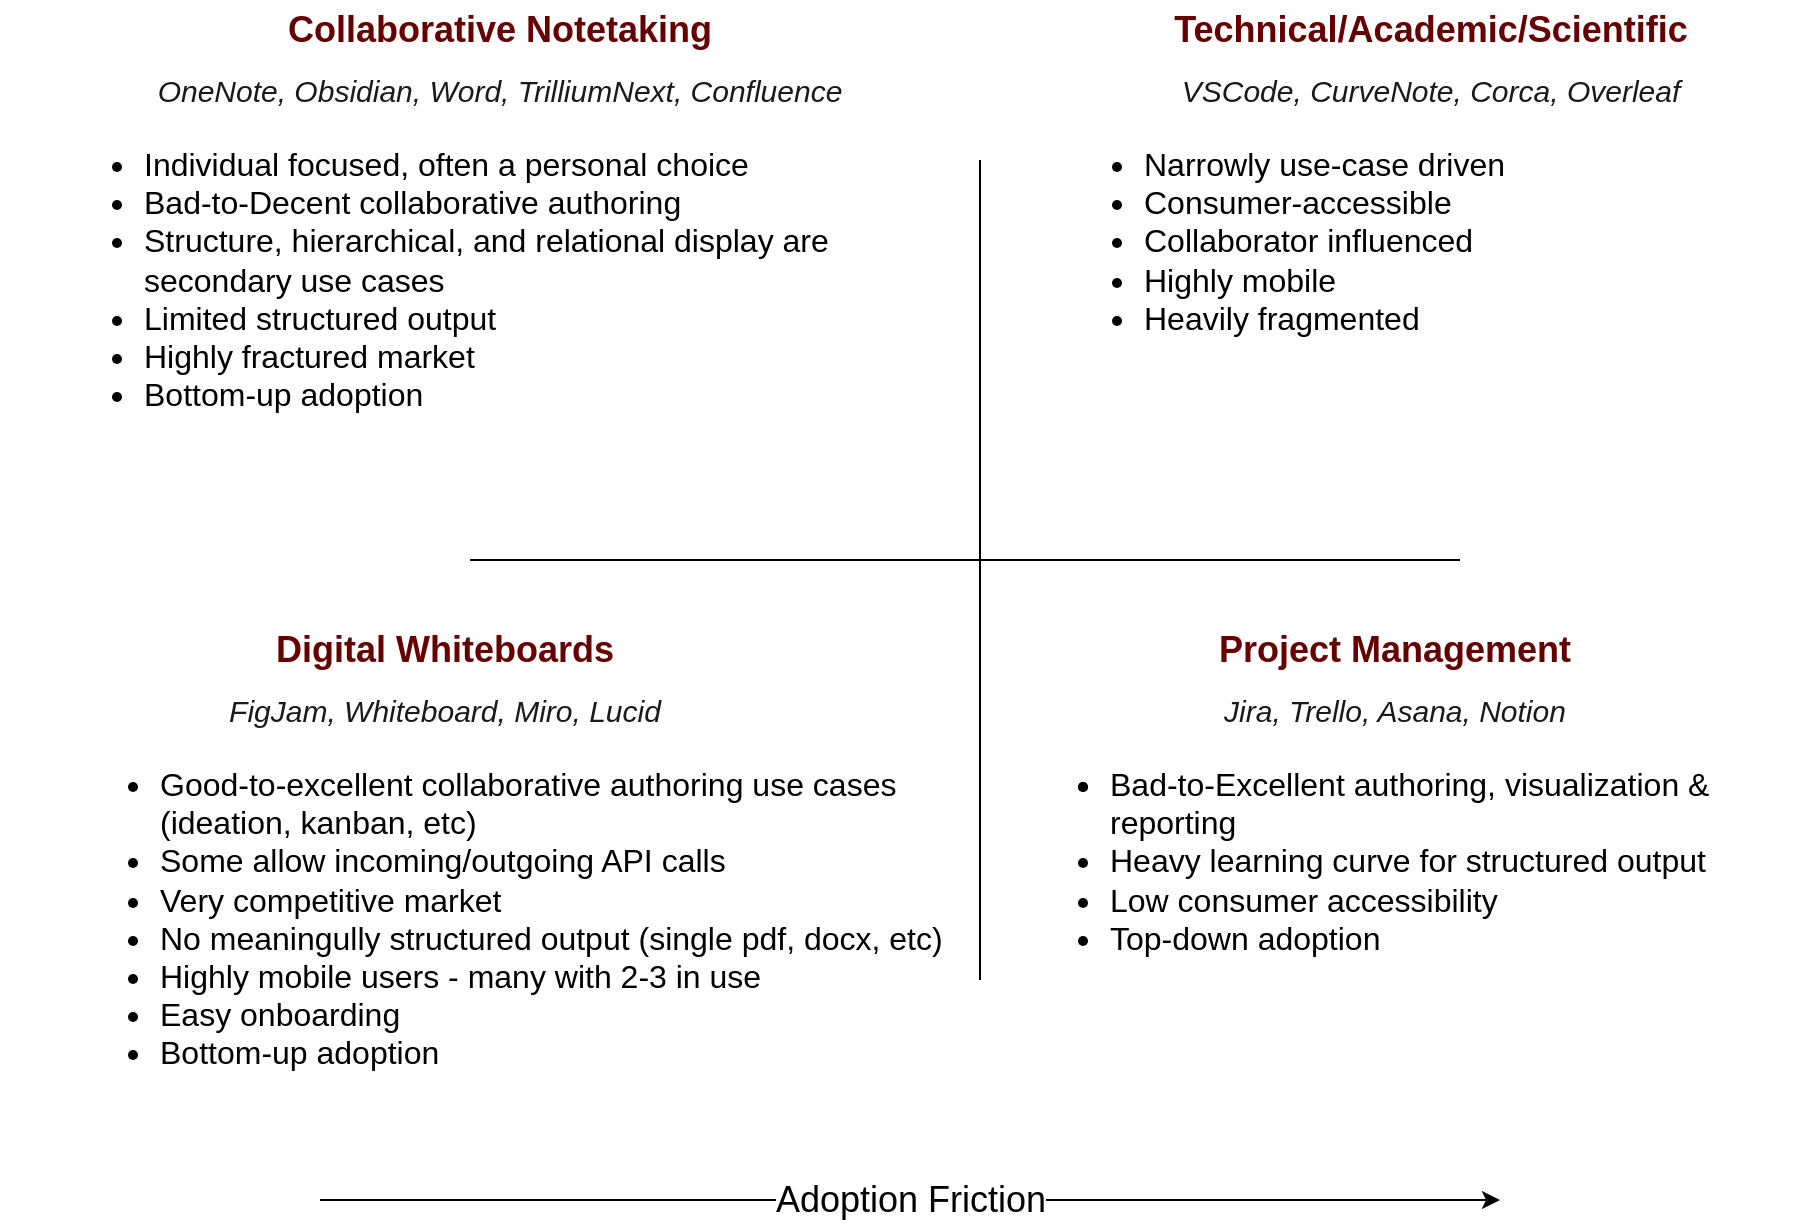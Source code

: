 <mxfile>
    <diagram id="eNEz6VXK-O0R082OuyOM" name="Page-1">
        <mxGraphModel dx="1130" dy="1530" grid="1" gridSize="10" guides="1" tooltips="1" connect="1" arrows="1" fold="1" page="1" pageScale="1" pageWidth="850" pageHeight="1100" math="0" shadow="0">
            <root>
                <mxCell id="0"/>
                <mxCell id="1" parent="0"/>
                <mxCell id="25" value="" style="endArrow=none;html=1;" parent="1" edge="1">
                    <mxGeometry width="50" height="50" relative="1" as="geometry">
                        <mxPoint x="920" y="620" as="sourcePoint"/>
                        <mxPoint x="425" y="620" as="targetPoint"/>
                    </mxGeometry>
                </mxCell>
                <mxCell id="26" value="" style="endArrow=none;html=1;" parent="1" edge="1">
                    <mxGeometry width="50" height="50" relative="1" as="geometry">
                        <mxPoint x="680" y="830" as="sourcePoint"/>
                        <mxPoint x="680" y="420" as="targetPoint"/>
                    </mxGeometry>
                </mxCell>
                <mxCell id="27" value="" style="group" parent="1" vertex="1" connectable="0">
                    <mxGeometry x="190" y="640" width="490" height="260" as="geometry"/>
                </mxCell>
                <mxCell id="10" value="" style="html=1;fillColor=none;strokeColor=none;shadow=0;fontSize=21;fontColor=#FFFFFF;align=center;fontStyle=0;whiteSpace=wrap;rounded=0;verticalAlign=top;" parent="27" vertex="1">
                    <mxGeometry width="445" height="260" as="geometry"/>
                </mxCell>
                <mxCell id="11" value="FigJam, Whiteboard, Miro, Lucid" style="text;html=1;align=center;verticalAlign=middle;whiteSpace=wrap;rounded=0;fontColor=#1A1A1A;fontSize=15;fontStyle=2" parent="27" vertex="1">
                    <mxGeometry x="45" y="40" width="355" height="30" as="geometry"/>
                </mxCell>
                <mxCell id="12" value="&lt;font style=&quot;color: rgb(102, 0, 0);&quot;&gt;Digital Whiteboards&lt;/font&gt;" style="text;html=1;align=center;verticalAlign=middle;whiteSpace=wrap;rounded=0;fontColor=light-dark(#000000,#660000);fontSize=18;fontStyle=1" parent="27" vertex="1">
                    <mxGeometry x="45" y="10" width="355" height="30" as="geometry"/>
                </mxCell>
                <mxCell id="15" value="&lt;div&gt;&lt;ul&gt;&lt;li&gt;&lt;font color=&quot;#000000&quot;&gt;Good-to-excellent collaborative authoring use cases (ideation, kanban, etc)&lt;/font&gt;&lt;/li&gt;&lt;li&gt;&lt;font color=&quot;#000000&quot;&gt;Some allow incoming/outgoing API calls&lt;/font&gt;&lt;/li&gt;&lt;li&gt;&lt;font color=&quot;#000000&quot;&gt;Very competitive market&lt;/font&gt;&lt;/li&gt;&lt;li&gt;&lt;font color=&quot;#000000&quot;&gt;No meaningully structured output (single pdf, docx, etc)&lt;/font&gt;&lt;/li&gt;&lt;li&gt;&lt;font color=&quot;#000000&quot;&gt;Highly mobile users - many with 2-3 in use&lt;/font&gt;&lt;/li&gt;&lt;li&gt;&lt;font color=&quot;#000000&quot;&gt;Easy onboarding&lt;/font&gt;&lt;/li&gt;&lt;li&gt;&lt;font color=&quot;#000000&quot;&gt;Bottom-up adoption&lt;/font&gt;&lt;/li&gt;&lt;/ul&gt;&lt;/div&gt;" style="text;html=1;align=left;verticalAlign=top;whiteSpace=wrap;rounded=0;fontSize=16;" parent="27" vertex="1">
                    <mxGeometry x="37.5" y="60" width="452.5" height="170" as="geometry"/>
                </mxCell>
                <mxCell id="28" value="" style="group" parent="1" vertex="1" connectable="0">
                    <mxGeometry x="720" y="340" width="370" height="220" as="geometry"/>
                </mxCell>
                <mxCell id="22" value="VSCode, CurveNote, Corca, Overleaf" style="text;html=1;align=center;verticalAlign=middle;whiteSpace=wrap;rounded=0;fontColor=#1A1A1A;fontSize=15;fontStyle=2" parent="28" vertex="1">
                    <mxGeometry x="7.5" y="30" width="355" height="30" as="geometry"/>
                </mxCell>
                <mxCell id="23" value="&lt;font style=&quot;color: rgb(102, 0, 0);&quot;&gt;Technical/Academic/Scientific&lt;/font&gt;" style="text;html=1;align=center;verticalAlign=middle;whiteSpace=wrap;rounded=0;fontColor=light-dark(#000000,#660000);fontSize=18;fontStyle=1" parent="28" vertex="1">
                    <mxGeometry x="7.5" width="355" height="30" as="geometry"/>
                </mxCell>
                <mxCell id="24" value="&lt;ul&gt;&lt;li&gt;&lt;span style=&quot;background-color: transparent;&quot;&gt;Narrowly use-case driven&lt;/span&gt;&lt;/li&gt;&lt;li&gt;Consumer-accessible&lt;/li&gt;&lt;li&gt;Collaborator influenced&lt;/li&gt;&lt;li&gt;Highly mobile&lt;/li&gt;&lt;li&gt;Heavily fragmented&lt;/li&gt;&lt;/ul&gt;" style="text;html=1;align=left;verticalAlign=top;whiteSpace=wrap;rounded=0;fontSize=16;" parent="28" vertex="1">
                    <mxGeometry y="50" width="370" height="170" as="geometry"/>
                </mxCell>
                <mxCell id="29" value="" style="group" parent="1" vertex="1" connectable="0">
                    <mxGeometry x="702.5" y="650" width="370" height="220" as="geometry"/>
                </mxCell>
                <mxCell id="19" value="Jira, Trello, Asana, Notion" style="text;html=1;align=center;verticalAlign=middle;whiteSpace=wrap;rounded=0;fontColor=#1A1A1A;fontSize=15;fontStyle=2" parent="29" vertex="1">
                    <mxGeometry x="7.5" y="30" width="355" height="30" as="geometry"/>
                </mxCell>
                <mxCell id="20" value="&lt;font style=&quot;color: rgb(102, 0, 0);&quot;&gt;Project Management&lt;/font&gt;" style="text;html=1;align=center;verticalAlign=middle;whiteSpace=wrap;rounded=0;fontColor=light-dark(#000000,#660000);fontSize=18;fontStyle=1" parent="29" vertex="1">
                    <mxGeometry x="7.5" width="355" height="30" as="geometry"/>
                </mxCell>
                <mxCell id="21" value="&lt;ul&gt;&lt;li&gt;&lt;li&gt;Bad-to-Excellent authoring, visualization &amp;amp; reporting&lt;/li&gt;&lt;li&gt;Heavy learning curve for structured output&lt;/li&gt;&lt;li&gt;Low consumer accessibility&lt;/li&gt;&lt;li&gt;Top-down adoption&lt;/li&gt;&lt;/li&gt;&lt;/ul&gt;" style="text;html=1;align=left;verticalAlign=top;whiteSpace=wrap;rounded=0;fontSize=16;" parent="29" vertex="1">
                    <mxGeometry y="50" width="370" height="170" as="geometry"/>
                </mxCell>
                <mxCell id="30" value="" style="group" parent="1" vertex="1" connectable="0">
                    <mxGeometry x="220" y="340" width="440" height="270" as="geometry"/>
                </mxCell>
                <mxCell id="16" value="OneNote, Obsidian, Word, TrilliumNext, Confluence" style="text;html=1;align=center;verticalAlign=middle;whiteSpace=wrap;rounded=0;fontColor=#1A1A1A;fontSize=15;fontStyle=2" parent="30" vertex="1">
                    <mxGeometry x="8.919" y="30" width="422.162" height="30" as="geometry"/>
                </mxCell>
                <mxCell id="17" value="&lt;font style=&quot;color: rgb(102, 0, 0);&quot;&gt;Collaborative Notetaking&lt;/font&gt;" style="text;html=1;align=center;verticalAlign=middle;whiteSpace=wrap;rounded=0;fontColor=light-dark(#000000,#660000);fontSize=18;fontStyle=1" parent="30" vertex="1">
                    <mxGeometry x="8.919" width="422.162" height="30" as="geometry"/>
                </mxCell>
                <mxCell id="18" value="&lt;ul&gt;&lt;li&gt;&lt;span style=&quot;background-color: transparent;&quot;&gt;Individual focused, often a personal choice&lt;/span&gt;&lt;/li&gt;&lt;li&gt;&lt;font color=&quot;#000000&quot;&gt;Bad-to-Decent collaborative authoring&lt;/font&gt;&lt;/li&gt;&lt;li&gt;&lt;font color=&quot;#000000&quot;&gt;Structure, hierarchical, and relational display are secondary use cases&lt;/font&gt;&lt;/li&gt;&lt;li&gt;&lt;font color=&quot;#000000&quot;&gt;Limited structured output&lt;/font&gt;&lt;/li&gt;&lt;li&gt;&lt;font color=&quot;#000000&quot;&gt;Highly fractured market&lt;/font&gt;&lt;/li&gt;&lt;li&gt;&lt;font color=&quot;#000000&quot;&gt;Bottom-up adoption&lt;/font&gt;&lt;/li&gt;&lt;/ul&gt;" style="text;html=1;align=left;verticalAlign=top;whiteSpace=wrap;rounded=0;fontSize=16;" parent="30" vertex="1">
                    <mxGeometry y="50" width="440" height="220" as="geometry"/>
                </mxCell>
                <mxCell id="36" value="Adoption Friction" style="endArrow=classic;html=1;fontSize=18;" parent="1" edge="1">
                    <mxGeometry width="50" height="50" relative="1" as="geometry">
                        <mxPoint x="350" y="940" as="sourcePoint"/>
                        <mxPoint x="940" y="940" as="targetPoint"/>
                    </mxGeometry>
                </mxCell>
            </root>
        </mxGraphModel>
    </diagram>
</mxfile>